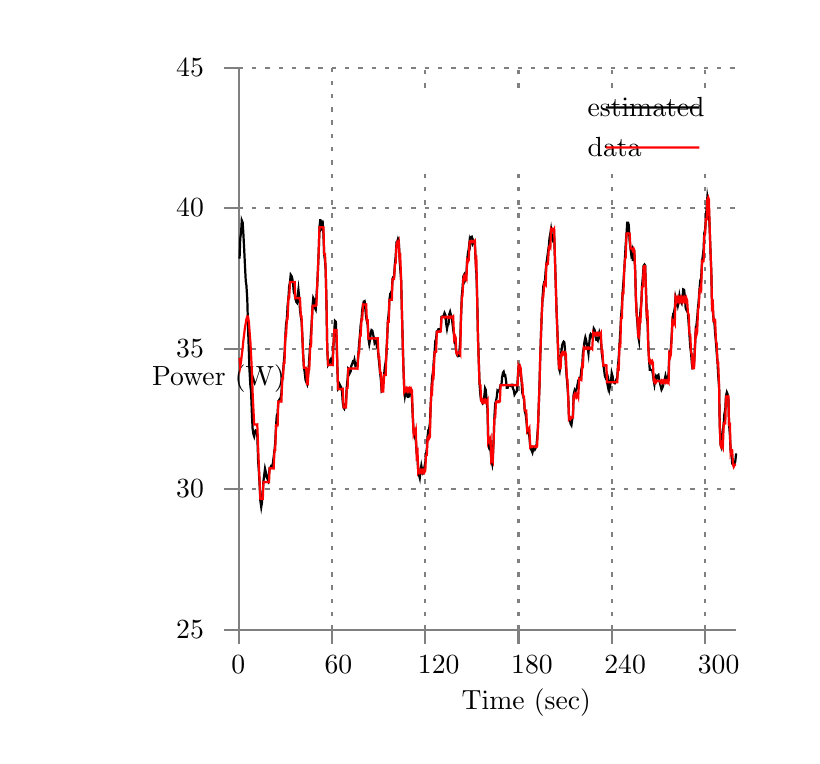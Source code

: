 
\definecolor{white}{RGB}{255,255,255}
\definecolor{c808080}{RGB}{128,128,128}
\definecolor{gray}{RGB}{128,128,128}
\definecolor{c808080}{RGB}{128,128,128}
\definecolor{cff0000}{RGB}{255,0,0}


\def \globalscale {1.0}
\begin{tikzpicture}[y=0.80pt, x=0.80pt, yscale=-\globalscale, xscale=\globalscale, inner sep=0pt, outer sep=0pt]
  \path[rounded corners=0.0cm] (0.0,0.0) rectangle (320.0,320.0);



  \begin{scope}[color=white,draw,line join=miter,line cap=butt,line width=0.800pt]
  \end{scope}
  \begin{scope}[color=black,draw,line join=miter,line cap=butt,line width=0.800pt]
  \end{scope}
  \begin{scope}[color=gray,draw,line join=miter,line cap=butt,line width=0.800pt]
    \path[draw=c808080,dash pattern=on 1.60pt off 3.20pt] (70.3,271.9) -- (295.0,271.9);



  \end{scope}
  \begin{scope}[color=black,draw,line join=miter,line cap=butt,line width=0.800pt]
    \path[draw=c808080] (70.3,271.9) -- (63.6,271.9);



    \begin{scope}[shift={(42.1,275.8)},fill=c808080]
      \path[fill] (0.0,0.0) node[above right] () {25};



    \end{scope}
  \end{scope}
  \begin{scope}[color=black,draw,line join=miter,line cap=butt,line width=0.800pt]
  \end{scope}
  \begin{scope}[color=gray,draw,line join=miter,line cap=butt,line width=0.800pt]
    \path[draw=c808080,dash pattern=on 1.60pt off 3.20pt] (70.3,208.4) -- (295.0,208.4);



  \end{scope}
  \begin{scope}[color=black,draw,line join=miter,line cap=butt,line width=0.800pt]
    \path[draw=c808080] (70.3,208.4) -- (63.6,208.4);



    \begin{scope}[shift={(42.1,212.3)},fill=c808080]
      \path[fill] (0.0,0.0) node[above right] () {30};



    \end{scope}
  \end{scope}
  \begin{scope}[color=black,draw,line join=miter,line cap=butt,line width=0.800pt]
  \end{scope}
  \begin{scope}[color=gray,draw,line join=miter,line cap=butt,line width=0.800pt]
    \path[draw=c808080,dash pattern=on 1.60pt off 3.20pt] (70.3,145.0) -- (295.0,145.0);



  \end{scope}
  \begin{scope}[color=black,draw,line join=miter,line cap=butt,line width=0.800pt]
    \path[draw=c808080] (70.3,145.0) -- (63.6,145.0);



    \begin{scope}[shift={(42.1,148.9)},fill=c808080]
      \path[fill] (0.0,0.0) node[above right] () {35};



    \end{scope}
  \end{scope}
  \begin{scope}[color=black,draw,line join=miter,line cap=butt,line width=0.800pt]
  \end{scope}
  \begin{scope}[color=gray,draw,line join=miter,line cap=butt,line width=0.800pt]
    \path[draw=c808080,dash pattern=on 1.60pt off 3.20pt] (70.3,81.5) -- (295.0,81.5);



  \end{scope}
  \begin{scope}[color=black,draw,line join=miter,line cap=butt,line width=0.800pt]
    \path[draw=c808080] (70.3,81.5) -- (63.6,81.5);



    \begin{scope}[shift={(42.1,85.4)},fill=c808080]
      \path[fill] (0.0,0.0) node[above right] () {40};



    \end{scope}
  \end{scope}
  \begin{scope}[color=black,draw,line join=miter,line cap=butt,line width=0.800pt]
  \end{scope}
  \begin{scope}[color=gray,draw,line join=miter,line cap=butt,line width=0.800pt]
    \path[draw=c808080,dash pattern=on 1.60pt off 3.20pt] (70.3,18.1) -- (295.0,18.1);



  \end{scope}
  \begin{scope}[color=black,draw,line join=miter,line cap=butt,line width=0.800pt]
    \path[draw=c808080] (70.3,18.1) -- (63.6,18.1);



    \begin{scope}[shift={(42.1,22.0)},fill=c808080]
      \path[fill] (0.0,0.0) node[above right] () {45};



    \end{scope}
  \end{scope}
  \begin{scope}[color=black,draw,line join=miter,line cap=butt,line width=0.800pt]
  \end{scope}
  \begin{scope}[color=gray,draw,line join=miter,line cap=butt,line width=0.800pt]
    \path[draw=c808080,dash pattern=on 1.60pt off 3.20pt] (70.3,271.9) -- (70.3,18.1);



  \end{scope}
  \begin{scope}[color=black,draw,line join=miter,line cap=butt,line width=0.800pt]
    \path[draw=c808080] (70.3,271.9) -- (70.3,278.6);



    \begin{scope}[shift={(67.0,291.5)},fill=c808080]
      \path[fill] (0.0,0.0) node[above right] () {0};



    \end{scope}
  \end{scope}
  \begin{scope}[color=black,draw,line join=miter,line cap=butt,line width=0.800pt]
  \end{scope}
  \begin{scope}[color=gray,draw,line join=miter,line cap=butt,line width=0.800pt]
    \path[draw=c808080,dash pattern=on 1.60pt off 3.20pt] (112.4,271.9) -- (112.4,18.1);



  \end{scope}
  \begin{scope}[color=black,draw,line join=miter,line cap=butt,line width=0.800pt]
    \path[draw=c808080] (112.4,271.9) -- (112.4,278.6);



    \begin{scope}[shift={(109.1,291.5)},fill=c808080]
      \path[fill] (0.0,0.0) node[above right] () {60};



    \end{scope}
  \end{scope}
  \begin{scope}[color=black,draw,line join=miter,line cap=butt,line width=0.800pt]
  \end{scope}
  \begin{scope}[color=gray,draw,line join=miter,line cap=butt,line width=0.800pt]
    \path[draw=c808080,dash pattern=on 1.60pt off 3.20pt] (154.6,271.9) -- (154.6,63.1)(154.6,27.1) -- (154.6,18.1);



  \end{scope}
  \begin{scope}[color=black,draw,line join=miter,line cap=butt,line width=0.800pt]
    \path[draw=c808080] (154.6,271.9) -- (154.6,278.6);



    \begin{scope}[shift={(151.3,291.5)},fill=c808080]
      \path[fill] (0.0,0.0) node[above right] () {120};



    \end{scope}
  \end{scope}
  \begin{scope}[color=black,draw,line join=miter,line cap=butt,line width=0.800pt]
  \end{scope}
  \begin{scope}[color=gray,draw,line join=miter,line cap=butt,line width=0.800pt]
    \path[draw=c808080,dash pattern=on 1.60pt off 3.20pt] (196.7,271.9) -- (196.7,63.1)(196.7,27.1) -- (196.7,18.1);



  \end{scope}
  \begin{scope}[color=black,draw,line join=miter,line cap=butt,line width=0.800pt]
    \path[draw=c808080] (196.7,271.9) -- (196.7,278.6);



    \begin{scope}[shift={(193.4,291.5)},fill=c808080]
      \path[fill] (0.0,0.0) node[above right] () {180};



    \end{scope}
  \end{scope}
  \begin{scope}[color=black,draw,line join=miter,line cap=butt,line width=0.800pt]
  \end{scope}
  \begin{scope}[color=gray,draw,line join=miter,line cap=butt,line width=0.800pt]
    \path[draw=c808080,dash pattern=on 1.60pt off 3.20pt] (238.8,271.9) -- (238.8,63.1)(238.8,27.1) -- (238.8,18.1);



  \end{scope}
  \begin{scope}[color=black,draw,line join=miter,line cap=butt,line width=0.800pt]
    \path[draw=c808080] (238.8,271.9) -- (238.8,278.6);



    \begin{scope}[shift={(235.5,291.5)},fill=c808080]
      \path[fill] (0.0,0.0) node[above right] () {240};



    \end{scope}
  \end{scope}
  \begin{scope}[color=black,draw,line join=miter,line cap=butt,line width=0.800pt]
  \end{scope}
  \begin{scope}[color=gray,draw,line join=miter,line cap=butt,line width=0.800pt]
    \path[draw=c808080,dash pattern=on 1.60pt off 3.20pt] (281.0,271.9) -- (281.0,63.1)(281.0,27.1) -- (281.0,18.1);



  \end{scope}
  \begin{scope}[color=black,draw,line join=miter,line cap=butt,line width=0.800pt]
    \path[draw=c808080] (281.0,271.9) -- (281.0,278.6);



    \begin{scope}[shift={(277.7,291.5)},fill=c808080]
      \path[fill] (0.0,0.0) node[above right] () {300};



    \end{scope}
  \end{scope}
  \begin{scope}[color=black,draw,line join=miter,line cap=butt,line width=0.800pt]
  \end{scope}
  \begin{scope}[color=black,draw,line join=miter,line cap=butt,line width=0.800pt]
    \path[draw=c808080] (70.3,18.1) -- (70.3,271.9) -- (295.0,271.9)(295.0,18.1)(70.3,18.1);



  \end{scope}
  \begin{scope}[color=black,draw,line join=miter,line cap=butt,line width=0.800pt]
    \begin{scope}[shift={(31.2,164.8)},rotate=270.0,fill=black]
      \path[fill] (0.0,0.0) node[above right] () {Power (W)};



    \end{scope}
  \end{scope}
  \begin{scope}[color=black,draw,line join=miter,line cap=butt,line width=0.800pt]
    \begin{scope}[shift={(171.0,311.3)},fill=black]
      \path[fill] (0.0,0.0) node[above right] () {Time (sec)};



    \end{scope}
  \end{scope}
  \begin{scope}[color=black,draw,line join=miter,line cap=butt,line width=0.800pt]
  \end{scope}
    \begin{scope}[color=black,draw,line join=miter,line cap=butt,line width=0.800pt]
      \begin{scope}[shift={(227.9,40.0)},fill=black]
        \path[fill] (0.0,0.0) node[above right] () {estimated};



      \end{scope}
    \end{scope}
    \begin{scope}[color=black,draw,line join=miter,line cap=butt,line width=0.800pt]
      \path[draw=black] (236.2,36.1) -- (278.4,36.1)(70.7,104.3) -- (71.0,95.3) -- (71.4,92.5) -- (71.7,87.0) -- (72.1,88.0) -- (72.4,92.5) -- (72.8,100.3) -- (73.1,106.5) -- (73.5,114.4) -- (73.8,116.4) -- (74.2,122.9) -- (74.5,134.2) -- (74.9,146.1) -- (75.2,155.0) -- (75.6,161.7) -- (75.9,164.3) -- (76.3,174.9) -- (76.6,181.1) -- (77.0,183.7) -- (77.3,184.6) -- (77.7,182.6) -- (78.0,181.9) -- (78.4,182.1) -- (78.7,183.5) -- (79.1,195.7) -- (79.4,200.0) -- (79.8,207.3) -- (80.1,213.7) -- (80.5,216.5) -- (80.8,214.6) -- (81.2,209.3) -- (81.5,204.8) -- (81.9,201.6) -- (82.2,199.2) -- (82.6,200.9) -- (82.9,202.9) -- (83.3,203.8) -- (83.6,204.5) -- (84.0,201.4) -- (84.3,198.9) -- (84.7,198.9) -- (85.0,198.0) -- (85.4,198.2) -- (85.7,197.1) -- (86.1,194.0) -- (86.5,190.7) -- (86.8,187.8) -- (87.2,179.6) -- (87.5,175.4) -- (87.9,174.2) -- (88.2,168.8) -- (88.6,168.2) -- (88.9,167.7) -- (89.3,167.1) -- (89.6,165.1) -- (90.0,158.4) -- (90.3,155.8) -- (90.7,151.3) -- (91.0,147.7) -- (91.4,139.1) -- (91.7,133.9) -- (92.1,131.4) -- (92.4,125.6) -- (92.8,121.9) -- (93.1,117.0) -- (93.5,114.9) -- (93.8,111.6) -- (94.2,112.2) -- (94.5,113.2) -- (94.9,115.9) -- (95.2,119.3) -- (95.6,120.4) -- (95.9,122.1) -- (96.3,123.8) -- (96.6,124.2) -- (97.0,120.7) -- (97.3,118.3) -- (97.7,122.4) -- (98.0,127.6) -- (98.4,130.5) -- (98.7,132.3) -- (99.1,140.3) -- (99.4,147.3) -- (99.8,153.6) -- (100.1,155.4) -- (100.5,159.1) -- (100.8,159.9) -- (101.2,160.9) -- (101.5,158.2) -- (101.9,154.3) -- (102.2,149.1) -- (102.6,143.9) -- (103.0,137.5) -- (103.3,133.2) -- (103.7,125.5) -- (104.0,122.0) -- (104.4,122.8) -- (104.7,126.5) -- (105.1,127.3) -- (105.4,121.9) -- (105.8,116.0) -- (106.1,109.5) -- (106.5,100.0) -- (106.8,90.1) -- (107.2,86.5) -- (107.5,91.1) -- (107.9,90.5) -- (108.2,87.1) -- (108.6,93.4) -- (108.9,102.2) -- (109.3,105.3) -- (109.6,109.4) -- (110.0,126.2) -- (110.3,144.7) -- (110.7,152.3) -- (111.0,151.8) -- (111.4,150.9) -- (111.7,150.1) -- (112.1,151.1) -- (112.4,149.9) -- (112.8,148.4) -- (113.1,143.6) -- (113.5,136.5) -- (113.8,132.4) -- (114.2,132.8) -- (114.5,141.0) -- (114.9,153.6) -- (115.2,163.2) -- (115.6,162.7) -- (115.9,161.1) -- (116.3,161.9) -- (116.6,162.4) -- (117.0,164.4) -- (117.3,169.1) -- (117.7,171.6) -- (118.0,172.1) -- (118.4,170.9) -- (118.8,168.9) -- (119.1,162.7) -- (119.5,158.6) -- (119.8,153.9) -- (120.2,154.3) -- (120.5,156.0) -- (120.9,155.2) -- (121.2,152.7) -- (121.6,151.8) -- (121.9,150.9) -- (122.3,151.3) -- (122.6,150.1) -- (123.0,152.5) -- (123.3,151.9) -- (123.7,152.5) -- (124.0,151.6) -- (124.4,147.0) -- (124.7,142.7) -- (125.1,138.9) -- (125.4,134.3) -- (125.8,131.7) -- (126.1,127.6) -- (126.5,125.0) -- (126.8,123.7) -- (127.2,123.5) -- (127.5,126.9) -- (127.9,130.9) -- (128.2,132.3) -- (128.6,134.4) -- (128.9,140.3) -- (129.3,142.9) -- (129.6,141.2) -- (130.0,137.7) -- (130.3,136.6) -- (130.7,136.9) -- (131.0,138.5) -- (131.4,140.2) -- (131.7,142.4) -- (132.1,141.7) -- (132.4,141.4) -- (132.8,144.5) -- (133.1,144.6) -- (133.5,148.9) -- (133.8,151.9) -- (134.2,156.0) -- (134.6,159.7) -- (134.9,164.3) -- (135.3,164.0) -- (135.6,159.4) -- (136.0,156.9) -- (136.3,153.4) -- (136.7,151.1) -- (137.0,148.2) -- (137.4,139.6) -- (137.7,132.6) -- (138.1,128.9) -- (138.4,122.9) -- (138.8,120.1) -- (139.1,119.8) -- (139.5,118.7) -- (139.8,113.5) -- (140.2,112.5) -- (140.5,112.4) -- (140.9,106.3) -- (141.2,103.6) -- (141.6,97.0) -- (141.9,97.0) -- (142.3,95.4) -- (142.6,96.1) -- (143.0,103.7) -- (143.3,109.1) -- (143.7,114.2) -- (144.0,126.9) -- (144.4,141.9) -- (144.7,152.9) -- (145.1,163.1) -- (145.4,166.2) -- (145.8,163.9) -- (146.1,164.0) -- (146.5,166.6) -- (146.8,166.8) -- (147.2,166.6) -- (147.5,164.7) -- (147.9,163.6) -- (148.2,163.7) -- (148.6,168.1) -- (148.9,174.7) -- (149.3,181.9) -- (149.6,184.5) -- (150.0,185.3) -- (150.3,186.4) -- (150.7,192.0) -- (151.1,195.4) -- (151.4,200.0) -- (151.8,202.2) -- (152.1,203.4) -- (152.5,199.6) -- (152.8,197.8) -- (153.2,199.9) -- (153.5,201.4) -- (153.9,201.1) -- (154.2,198.4) -- (154.6,196.4) -- (154.9,193.0) -- (155.3,190.1) -- (155.6,184.8) -- (156.0,181.6) -- (156.3,181.3) -- (156.7,178.6) -- (157.0,171.4) -- (157.4,163.2) -- (157.7,157.7) -- (158.1,155.5) -- (158.4,150.9) -- (158.8,146.4) -- (159.1,141.7) -- (159.5,140.5) -- (159.8,137.2) -- (160.2,137.0) -- (160.5,136.2) -- (160.9,136.2) -- (161.2,136.2) -- (161.6,136.0) -- (161.9,130.6) -- (162.3,130.5) -- (162.6,130.5) -- (163.0,129.8) -- (163.3,128.9) -- (163.7,129.8) -- (164.0,133.5) -- (164.4,136.0) -- (164.7,134.4) -- (165.1,133.9) -- (165.4,129.6) -- (165.8,128.4) -- (166.1,129.6) -- (166.5,130.5) -- (166.9,133.7) -- (167.2,136.4) -- (167.6,138.9) -- (167.9,141.0) -- (168.3,143.6) -- (168.6,146.7) -- (169.0,147.9) -- (169.3,148.4) -- (169.7,148.3) -- (170.0,146.2) -- (170.4,141.0) -- (170.7,131.4) -- (171.1,121.1) -- (171.4,117.9) -- (171.8,112.3) -- (172.1,111.7) -- (172.5,114.2) -- (172.8,113.4) -- (173.2,110.7) -- (173.5,105.1) -- (173.9,101.5) -- (174.2,100.2) -- (174.6,96.4) -- (174.9,97.8) -- (175.3,94.5) -- (175.6,94.4) -- (176.0,97.0) -- (176.3,96.0) -- (176.7,96.7) -- (177.0,98.4) -- (177.4,105.9) -- (177.7,111.3) -- (178.1,124.9) -- (178.4,140.3) -- (178.8,151.8) -- (179.1,160.9) -- (179.5,166.1) -- (179.8,168.3) -- (180.2,168.9) -- (180.5,169.5) -- (180.9,168.4) -- (181.2,167.0) -- (181.6,162.9) -- (181.9,163.6) -- (182.3,168.0) -- (182.7,172.4) -- (183.0,185.7) -- (183.4,189.8) -- (183.7,190.6) -- (184.1,190.7) -- (184.4,195.0) -- (184.8,196.9) -- (185.1,193.3) -- (185.5,185.4) -- (185.8,176.0) -- (186.2,169.7) -- (186.5,168.8) -- (186.9,166.7) -- (187.2,163.9) -- (187.6,164.3) -- (187.9,164.2) -- (188.3,162.9) -- (188.6,161.4) -- (189.0,161.3) -- (189.3,157.8) -- (189.7,155.8) -- (190.0,155.4) -- (190.4,157.1) -- (190.7,157.0) -- (191.1,159.6) -- (191.4,162.7) -- (191.8,162.7) -- (192.1,161.5) -- (192.5,161.5) -- (192.8,161.6) -- (193.2,161.8) -- (193.5,161.3) -- (193.9,161.3) -- (194.2,163.1) -- (194.6,163.8) -- (194.9,165.7) -- (195.3,165.0) -- (195.6,164.7) -- (196.0,164.0) -- (196.3,159.3) -- (196.7,153.0) -- (197.0,152.7) -- (197.4,153.9) -- (197.7,155.3) -- (198.1,159.9) -- (198.4,164.9) -- (198.8,166.4) -- (199.2,168.1) -- (199.5,172.9) -- (199.9,174.6) -- (200.2,176.7) -- (200.6,181.1) -- (200.9,182.6) -- (201.3,183.5) -- (201.6,184.7) -- (202.0,189.1) -- (202.3,190.2) -- (202.7,191.1) -- (203.0,191.9) -- (203.4,190.0) -- (203.7,189.7) -- (204.1,190.5) -- (204.4,189.9) -- (204.8,188.9) -- (205.1,185.7) -- (205.5,180.3) -- (205.8,172.0) -- (206.2,160.7) -- (206.5,149.3) -- (206.9,137.3) -- (207.2,129.5) -- (207.6,121.5) -- (207.9,116.9) -- (208.3,115.0) -- (208.6,115.1) -- (209.0,109.4) -- (209.3,106.7) -- (209.7,103.7) -- (210.0,101.5) -- (210.4,98.7) -- (210.7,95.1) -- (211.1,92.9) -- (211.4,91.1) -- (211.8,94.3) -- (212.1,95.7) -- (212.5,94.8) -- (212.8,94.0) -- (213.2,105.4) -- (213.5,115.2) -- (213.9,128.2) -- (214.2,135.6) -- (214.6,145.6) -- (215.0,153.9) -- (215.3,155.0) -- (215.7,151.9) -- (216.0,146.8) -- (216.4,143.5) -- (216.7,142.5) -- (217.1,141.8) -- (217.4,142.1) -- (217.8,146.6) -- (218.1,152.7) -- (218.5,158.0) -- (218.8,161.6) -- (219.2,167.7) -- (219.5,176.1) -- (219.9,176.6) -- (220.2,178.9) -- (220.6,179.6) -- (220.9,177.4) -- (221.3,174.8) -- (221.6,165.6) -- (222.0,164.0) -- (222.3,164.9) -- (222.7,163.4) -- (223.0,163.1) -- (223.4,161.0) -- (223.7,159.4) -- (224.1,158.7) -- (224.4,158.8) -- (224.8,157.4) -- (225.1,154.4) -- (225.5,152.2) -- (225.8,147.0) -- (226.2,144.6) -- (226.5,141.8) -- (226.9,139.9) -- (227.2,140.9) -- (227.6,143.2) -- (227.9,144.3) -- (228.3,147.1) -- (228.6,143.2) -- (229.0,139.1) -- (229.3,138.4) -- (229.7,139.0) -- (230.0,139.8) -- (230.4,138.1) -- (230.7,135.9) -- (231.1,136.6) -- (231.5,139.6) -- (231.8,140.9) -- (232.2,140.8) -- (232.5,141.3) -- (232.9,139.1) -- (233.2,137.7) -- (233.6,139.2) -- (233.9,141.4) -- (234.3,146.1) -- (234.6,149.2) -- (235.0,152.5) -- (235.3,154.0) -- (235.7,157.2) -- (236.0,158.0) -- (236.4,157.3) -- (236.7,160.2) -- (237.1,162.2) -- (237.4,160.0) -- (237.8,163.1) -- (238.1,161.5) -- (238.5,159.2) -- (238.8,156.0) -- (239.2,157.5) -- (239.5,159.9) -- (239.9,160.4) -- (240.2,160.6) -- (240.6,159.9) -- (240.9,158.9) -- (241.3,158.1) -- (241.6,153.4) -- (242.0,148.6) -- (242.3,143.4) -- (242.7,137.2) -- (243.0,131.0) -- (243.4,125.5) -- (243.7,120.0) -- (244.1,114.8) -- (244.4,110.5) -- (244.8,103.8) -- (245.1,98.1) -- (245.5,92.9) -- (245.8,88.1) -- (246.2,88.1) -- (246.5,89.1) -- (246.9,96.5) -- (247.3,99.8) -- (247.6,102.2) -- (248.0,100.8) -- (248.3,105.4) -- (248.7,102.2) -- (249.0,101.8) -- (249.4,109.9) -- (249.7,121.0) -- (250.1,129.9) -- (250.4,133.3) -- (250.8,139.5) -- (251.1,141.2) -- (251.5,131.9) -- (251.8,127.6) -- (252.2,123.9) -- (252.5,116.9) -- (252.9,112.1) -- (253.2,107.6) -- (253.6,107.0) -- (253.9,107.4) -- (254.3,119.3) -- (254.6,129.1) -- (255.0,133.4) -- (255.3,143.0) -- (255.7,150.6) -- (256.0,154.5) -- (256.4,154.5) -- (256.7,154.7) -- (257.1,154.8) -- (257.4,156.6) -- (257.8,159.5) -- (258.1,161.2) -- (258.5,158.6) -- (258.8,157.4) -- (259.2,158.1) -- (259.5,157.3) -- (259.9,156.9) -- (260.2,158.8) -- (260.6,160.5) -- (260.9,161.8) -- (261.3,163.5) -- (261.6,162.9) -- (262.0,161.8) -- (262.3,159.9) -- (262.7,159.3) -- (263.1,157.2) -- (263.4,158.4) -- (263.8,159.7) -- (264.1,159.8) -- (264.5,155.8) -- (264.8,147.7) -- (265.2,146.5) -- (265.5,144.9) -- (265.9,139.1) -- (266.2,132.6) -- (266.6,129.2) -- (266.9,128.8) -- (267.3,126.6) -- (267.6,122.2) -- (268.0,124.2) -- (268.3,123.0) -- (268.7,125.4) -- (269.0,124.0) -- (269.4,121.0) -- (269.7,122.6) -- (270.1,123.9) -- (270.4,124.5) -- (270.8,121.7) -- (271.1,118.2) -- (271.5,118.4) -- (271.8,121.2) -- (272.2,126.6) -- (272.5,127.5) -- (272.9,128.2) -- (273.2,128.7) -- (273.6,134.1) -- (273.9,138.5) -- (274.3,144.5) -- (274.6,146.4) -- (275.0,151.7) -- (275.3,153.8) -- (275.7,153.6) -- (276.0,151.6) -- (276.4,144.1) -- (276.7,137.5) -- (277.1,134.1) -- (277.4,131.4) -- (277.8,126.1) -- (278.1,123.3) -- (278.5,117.6) -- (278.8,114.2) -- (279.2,113.0) -- (279.6,105.5) -- (279.9,103.5) -- (280.3,100.0) -- (280.6,93.0) -- (281.0,91.1) -- (281.3,86.5) -- (281.7,80.7) -- (282.0,76.7) -- (282.4,79.6) -- (282.7,82.6) -- (283.1,92.1) -- (283.4,100.6) -- (283.8,110.6) -- (284.1,124.9) -- (284.5,128.1) -- (284.8,131.9) -- (285.2,133.3) -- (285.5,137.9) -- (285.9,142.0) -- (286.2,146.6) -- (286.6,151.3) -- (286.9,157.1) -- (287.3,162.1) -- (287.6,179.4) -- (288.0,188.6) -- (288.3,189.4) -- (288.7,184.9) -- (289.0,182.3) -- (289.4,178.8) -- (289.7,174.4) -- (290.1,172.5) -- (290.4,166.5) -- (290.8,164.7) -- (291.1,165.4) -- (291.5,167.9) -- (291.8,179.1) -- (292.2,184.3) -- (292.5,190.7) -- (292.9,192.1) -- (293.2,196.8) -- (293.6,197.4) -- (293.9,197.8) -- (294.3,196.8) -- (294.6,196.0) -- (295.0,192.3);



    \end{scope}
    \begin{scope}[color=black,draw,line join=miter,line cap=butt,line width=0.800pt]
      \begin{scope}[shift={(227.9,58.0)},fill=black]
        \path[fill] (0.0,0.0) node[above right] () {data};



      \end{scope}
    \end{scope}
    \begin{scope}[color=black,draw,line join=miter,line cap=butt,line width=0.800pt]
      \path[draw=cff0000] (236.2,54.1) -- (278.4,54.1)(70.7,149.1) -- (71.0,153.0) -- (71.4,150.7) -- (71.7,147.9) -- (72.1,144.8) -- (72.4,141.5) -- (72.8,138.4) -- (73.1,135.7) -- (73.5,133.6) -- (73.8,131.6) -- (74.2,130.4) -- (74.5,130.4) -- (74.9,132.9) -- (75.2,136.9) -- (75.6,142.1) -- (75.9,147.7) -- (76.3,155.8) -- (76.6,164.9) -- (77.0,173.1) -- (77.3,179.2) -- (77.7,179.2) -- (78.0,179.2) -- (78.4,179.3) -- (78.7,179.2) -- (79.1,189.7) -- (79.4,197.3) -- (79.8,205.7) -- (80.1,212.9) -- (80.5,212.9) -- (80.8,212.9) -- (81.2,212.9) -- (81.5,205.2) -- (81.9,205.3) -- (82.2,205.2) -- (82.6,205.3) -- (82.9,205.2) -- (83.3,205.3) -- (83.6,205.2) -- (84.0,205.3) -- (84.3,199.0) -- (84.7,199.1) -- (85.0,199.0) -- (85.4,199.1) -- (85.7,199.0) -- (86.1,199.1) -- (86.5,190.8) -- (86.8,190.8) -- (87.2,179.7) -- (87.5,179.8) -- (87.9,179.7) -- (88.2,168.9) -- (88.6,168.8) -- (88.9,168.9) -- (89.3,168.8) -- (89.6,168.9) -- (90.0,158.4) -- (90.3,158.4) -- (90.7,151.3) -- (91.0,151.3) -- (91.4,139.1) -- (91.7,139.2) -- (92.1,131.4) -- (92.4,131.5) -- (92.8,121.9) -- (93.1,122.0) -- (93.5,114.9) -- (93.8,114.9) -- (94.2,114.9) -- (94.5,114.9) -- (94.9,114.9) -- (95.2,114.9) -- (95.6,114.9) -- (95.9,122.2) -- (96.3,122.1) -- (96.6,122.2) -- (97.0,122.1) -- (97.3,122.2) -- (97.7,122.1) -- (98.0,122.2) -- (98.4,130.5) -- (98.7,130.5) -- (99.1,140.3) -- (99.4,147.3) -- (99.8,153.6) -- (100.1,153.6) -- (100.5,153.6) -- (100.8,153.6) -- (101.2,160.9) -- (101.5,161.0) -- (101.9,154.3) -- (102.2,154.3) -- (102.6,143.9) -- (103.0,143.9) -- (103.3,133.2) -- (103.7,125.6) -- (104.0,125.5) -- (104.4,125.6) -- (104.7,125.5) -- (105.1,125.6) -- (105.4,125.5) -- (105.8,116.1) -- (106.1,109.5) -- (106.5,100.0) -- (106.8,90.1) -- (107.2,90.1) -- (107.5,90.1) -- (107.9,90.2) -- (108.2,90.1) -- (108.6,90.2) -- (108.9,102.2) -- (109.3,102.2) -- (109.6,109.4) -- (110.0,126.2) -- (110.3,144.7) -- (110.7,152.4) -- (111.0,152.3) -- (111.4,152.4) -- (111.7,152.3) -- (112.1,152.4) -- (112.4,152.3) -- (112.8,152.4) -- (113.1,143.6) -- (113.5,136.5) -- (113.8,136.5) -- (114.2,136.5) -- (114.5,136.5) -- (114.9,153.6) -- (115.2,163.2) -- (115.6,163.3) -- (115.9,163.2) -- (116.3,163.3) -- (116.6,163.2) -- (117.0,163.3) -- (117.3,163.2) -- (117.7,171.6) -- (118.0,171.6) -- (118.4,171.6) -- (118.8,171.6) -- (119.1,162.8) -- (119.5,162.7) -- (119.8,154.0) -- (120.2,153.9) -- (120.5,154.0) -- (120.9,153.9) -- (121.2,154.0) -- (121.6,153.9) -- (121.9,154.0) -- (122.3,153.9) -- (122.6,154.0) -- (123.0,153.9) -- (123.3,154.0) -- (123.7,153.9) -- (124.0,154.0) -- (124.4,147.0) -- (124.7,147.0) -- (125.1,138.9) -- (125.4,139.0) -- (125.8,131.7) -- (126.1,131.7) -- (126.5,125.0) -- (126.8,125.1) -- (127.2,125.0) -- (127.5,125.1) -- (127.9,125.0) -- (128.2,132.4) -- (128.6,132.3) -- (128.9,140.4) -- (129.3,140.3) -- (129.6,140.4) -- (130.0,140.3) -- (130.3,140.4) -- (130.7,140.3) -- (131.0,140.4) -- (131.4,140.3) -- (131.7,140.4) -- (132.1,140.3) -- (132.4,140.4) -- (132.8,140.3) -- (133.1,140.3) -- (133.5,148.9) -- (133.8,148.9) -- (134.2,156.0) -- (134.6,156.0) -- (134.9,164.3) -- (135.3,164.3) -- (135.6,164.3) -- (136.0,156.9) -- (136.3,156.9) -- (136.7,156.9) -- (137.0,148.2) -- (137.4,139.7) -- (137.7,132.6) -- (138.1,132.7) -- (138.4,122.9) -- (138.8,122.9) -- (139.1,122.9) -- (139.5,122.9) -- (139.8,113.5) -- (140.2,113.5) -- (140.5,113.5) -- (140.9,106.9) -- (141.2,106.3) -- (141.6,98.0) -- (141.9,97.0) -- (142.3,98.0) -- (142.6,97.0) -- (143.0,104.4) -- (143.3,103.7) -- (143.7,114.5) -- (144.0,126.9) -- (144.4,142.5) -- (144.7,152.9) -- (145.1,164.0) -- (145.4,163.1) -- (145.8,164.0) -- (146.1,163.1) -- (146.5,164.0) -- (146.8,163.1) -- (147.2,164.0) -- (147.5,163.1) -- (147.9,164.0) -- (148.2,163.1) -- (148.6,164.0) -- (148.9,174.7) -- (149.3,183.1) -- (149.6,181.9) -- (150.0,183.1) -- (150.3,181.9) -- (150.7,193.2) -- (151.1,192.0) -- (151.4,200.8) -- (151.8,200.0) -- (152.1,200.8) -- (152.5,200.0) -- (152.8,200.8) -- (153.2,200.0) -- (153.5,200.8) -- (153.9,200.0) -- (154.2,200.8) -- (154.6,200.0) -- (154.9,193.2) -- (155.3,193.0) -- (155.6,185.6) -- (156.0,184.8) -- (156.3,185.6) -- (156.7,184.8) -- (157.0,171.4) -- (157.4,163.2) -- (157.7,164.0) -- (158.1,155.5) -- (158.4,156.4) -- (158.8,146.4) -- (159.1,146.4) -- (159.5,146.4) -- (159.8,137.4) -- (160.2,137.2) -- (160.5,137.4) -- (160.9,137.2) -- (161.2,137.4) -- (161.6,137.2) -- (161.9,131.0) -- (162.3,130.6) -- (162.6,130.7) -- (163.0,130.6) -- (163.3,131.0) -- (163.7,130.6) -- (164.0,130.7) -- (164.4,130.6) -- (164.7,131.0) -- (165.1,130.6) -- (165.4,131.0) -- (165.8,130.6) -- (166.1,131.0) -- (166.5,130.6) -- (166.9,131.0) -- (167.2,130.6) -- (167.6,139.9) -- (167.9,138.9) -- (168.3,139.9) -- (168.6,146.7) -- (169.0,147.5) -- (169.3,146.7) -- (169.7,146.8) -- (170.0,146.7) -- (170.4,147.5) -- (170.7,131.4) -- (171.1,122.2) -- (171.4,121.1) -- (171.8,113.3) -- (172.1,112.3) -- (172.5,113.3) -- (172.8,112.3) -- (173.2,113.3) -- (173.5,105.1) -- (173.9,105.7) -- (174.2,105.1) -- (174.6,96.8) -- (174.9,96.4) -- (175.3,96.8) -- (175.6,96.4) -- (176.0,96.8) -- (176.3,96.4) -- (176.7,96.8) -- (177.0,96.4) -- (177.4,106.9) -- (177.7,105.9) -- (178.1,126.0) -- (178.4,140.3) -- (178.8,152.6) -- (179.1,160.9) -- (179.5,161.5) -- (179.8,168.3) -- (180.2,169.1) -- (180.5,168.3) -- (180.9,169.1) -- (181.2,168.3) -- (181.6,169.1) -- (181.9,168.3) -- (182.3,169.1) -- (182.7,168.3) -- (183.0,186.9) -- (183.4,185.7) -- (183.7,186.9) -- (184.1,185.7) -- (184.4,195.8) -- (184.8,195.0) -- (185.1,195.8) -- (185.5,185.4) -- (185.8,176.7) -- (186.2,176.0) -- (186.5,169.1) -- (186.9,168.8) -- (187.2,169.1) -- (187.6,168.8) -- (187.9,169.1) -- (188.3,168.8) -- (188.6,161.5) -- (189.0,161.4) -- (189.3,161.5) -- (189.7,161.4) -- (190.0,161.5) -- (190.4,161.4) -- (190.7,161.5) -- (191.1,161.4) -- (191.4,161.5) -- (191.8,161.4) -- (192.1,161.5) -- (192.5,161.4) -- (192.8,161.5) -- (193.2,161.4) -- (193.5,161.5) -- (193.9,161.4) -- (194.2,161.5) -- (194.6,161.4) -- (194.9,161.5) -- (195.3,161.4) -- (195.6,161.5) -- (196.0,161.4) -- (196.3,161.5) -- (196.7,153.0) -- (197.0,153.9) -- (197.4,153.0) -- (197.7,153.9) -- (198.1,159.9) -- (198.4,160.2) -- (198.8,166.4) -- (199.2,166.6) -- (199.5,172.9) -- (199.9,172.9) -- (200.2,172.9) -- (200.6,181.8) -- (200.9,181.1) -- (201.3,181.8) -- (201.6,181.1) -- (202.0,189.4) -- (202.3,189.1) -- (202.7,189.4) -- (203.0,189.1) -- (203.4,189.2) -- (203.7,189.1) -- (204.1,189.4) -- (204.4,189.1) -- (204.8,189.4) -- (205.1,189.1) -- (205.5,180.5) -- (205.8,172.0) -- (206.2,161.5) -- (206.5,149.3) -- (206.9,137.4) -- (207.2,129.5) -- (207.6,121.5) -- (207.9,121.5) -- (208.3,115.8) -- (208.6,115.0) -- (209.0,115.8) -- (209.3,106.7) -- (209.7,106.9) -- (210.0,106.7) -- (210.4,99.3) -- (210.7,98.7) -- (211.1,99.3) -- (211.4,91.1) -- (211.8,91.7) -- (212.1,91.1) -- (212.5,91.7) -- (212.8,91.1) -- (213.2,105.7) -- (213.5,115.2) -- (213.9,128.5) -- (214.2,135.6) -- (214.6,146.3) -- (215.0,153.9) -- (215.3,154.0) -- (215.7,153.9) -- (216.0,147.5) -- (216.4,146.8) -- (216.7,147.5) -- (217.1,146.8) -- (217.4,147.5) -- (217.8,146.8) -- (218.1,147.5) -- (218.5,158.0) -- (218.8,159.0) -- (219.2,167.7) -- (219.5,176.7) -- (219.9,176.1) -- (220.2,176.7) -- (220.6,176.1) -- (220.9,176.2) -- (221.3,176.1) -- (221.6,166.6) -- (222.0,165.6) -- (222.3,166.6) -- (222.7,165.6) -- (223.0,166.6) -- (223.4,165.6) -- (223.7,166.6) -- (224.1,158.7) -- (224.4,159.0) -- (224.8,158.7) -- (225.1,159.0) -- (225.5,152.2) -- (225.8,152.6) -- (226.2,144.6) -- (226.5,145.0) -- (226.9,144.6) -- (227.2,145.0) -- (227.6,144.6) -- (227.9,145.0) -- (228.3,144.6) -- (228.6,145.0) -- (229.0,144.6) -- (229.3,145.0) -- (229.7,144.6) -- (230.0,145.0) -- (230.4,138.1) -- (230.7,138.7) -- (231.1,138.1) -- (231.5,138.7) -- (231.8,138.1) -- (232.2,138.7) -- (232.5,138.1) -- (232.9,138.7) -- (233.2,138.1) -- (233.6,138.7) -- (233.9,138.1) -- (234.3,146.3) -- (234.6,146.1) -- (235.0,152.6) -- (235.3,152.5) -- (235.7,152.6) -- (236.0,152.5) -- (236.4,152.5) -- (236.7,160.2) -- (237.1,160.2) -- (237.4,160.2) -- (237.8,160.2) -- (238.1,160.2) -- (238.5,160.2) -- (238.8,160.2) -- (239.2,160.2) -- (239.5,160.2) -- (239.9,160.2) -- (240.2,160.2) -- (240.6,160.2) -- (240.9,160.2) -- (241.3,160.2) -- (241.6,153.4) -- (242.0,153.9) -- (242.3,143.4) -- (242.7,143.7) -- (243.0,131.0) -- (243.4,131.0) -- (243.7,120.0) -- (244.1,120.0) -- (244.4,110.5) -- (244.8,104.4) -- (245.1,103.8) -- (245.5,93.0) -- (245.8,92.9) -- (246.2,93.0) -- (246.5,92.9) -- (246.9,93.0) -- (247.3,99.8) -- (247.6,99.8) -- (248.0,99.8) -- (248.3,100.6) -- (248.7,99.8) -- (249.0,100.6) -- (249.4,109.9) -- (249.7,122.2) -- (250.1,129.9) -- (250.4,131.0) -- (250.8,139.5) -- (251.1,139.9) -- (251.5,131.9) -- (251.8,132.3) -- (252.2,123.9) -- (252.5,117.1) -- (252.9,116.9) -- (253.2,108.2) -- (253.6,107.6) -- (253.9,107.7) -- (254.3,119.3) -- (254.6,129.8) -- (255.0,129.1) -- (255.3,143.7) -- (255.7,150.6) -- (256.0,151.3) -- (256.4,150.6) -- (256.7,151.3) -- (257.1,150.6) -- (257.4,151.3) -- (257.8,159.5) -- (258.1,160.2) -- (258.5,159.5) -- (258.8,160.2) -- (259.2,159.5) -- (259.5,159.6) -- (259.9,159.5) -- (260.2,159.6) -- (260.6,159.5) -- (260.9,160.2) -- (261.3,159.5) -- (261.6,160.2) -- (262.0,159.5) -- (262.3,160.2) -- (262.7,159.5) -- (263.1,160.2) -- (263.4,159.5) -- (263.8,160.2) -- (264.1,159.5) -- (264.5,160.2) -- (264.8,147.7) -- (265.2,148.8) -- (265.5,147.7) -- (265.9,139.9) -- (266.2,132.6) -- (266.6,133.6) -- (266.9,132.6) -- (267.3,133.6) -- (267.6,122.2) -- (268.0,123.4) -- (268.3,122.2) -- (268.7,123.4) -- (269.0,122.2) -- (269.4,123.4) -- (269.7,122.2) -- (270.1,123.4) -- (270.4,122.2) -- (270.8,123.4) -- (271.1,122.2) -- (271.5,123.4) -- (271.8,122.2) -- (272.2,123.4) -- (272.5,122.2) -- (272.9,123.4) -- (273.2,128.7) -- (273.6,129.8) -- (273.9,138.5) -- (274.3,138.7) -- (274.6,146.4) -- (275.0,147.5) -- (275.3,153.8) -- (275.7,153.9) -- (276.0,153.8) -- (276.4,145.0) -- (276.7,137.5) -- (277.1,138.7) -- (277.4,137.5) -- (277.8,127.2) -- (278.1,126.1) -- (278.5,118.4) -- (278.8,117.6) -- (279.2,118.4) -- (279.6,105.5) -- (279.9,105.7) -- (280.3,105.5) -- (280.6,94.2) -- (281.0,93.0) -- (281.3,86.5) -- (281.7,86.5) -- (282.0,77.7) -- (282.4,76.7) -- (282.7,77.7) -- (283.1,92.1) -- (283.4,100.6) -- (283.8,110.6) -- (284.1,126.0) -- (284.5,124.9) -- (284.8,132.3) -- (285.2,131.9) -- (285.5,131.9) -- (285.9,142.0) -- (286.2,142.5) -- (286.6,151.3) -- (286.9,151.3) -- (287.3,162.1) -- (287.6,180.5) -- (288.0,188.6) -- (288.3,189.4) -- (288.7,188.6) -- (289.0,189.4) -- (289.4,178.8) -- (289.7,178.9) -- (290.1,178.8) -- (290.4,166.6) -- (290.8,166.5) -- (291.1,166.6) -- (291.5,166.5) -- (291.8,179.3) -- (292.2,179.1) -- (292.5,192.0) -- (292.9,190.7) -- (293.2,190.8) -- (293.6,197.4) -- (293.9,198.3) -- (294.3,197.4) -- (294.6,197.4) -- (295.0,197.4);



    \end{scope}
  \begin{scope}[color=white,draw=cff0000,line join=miter,line cap=butt,line width=1.600pt]
  \end{scope}
  \begin{scope}[color=black,draw,line join=miter,line cap=butt,line width=1.600pt]
  \end{scope}
  \begin{scope}[color=black,draw=black,line join=miter,line cap=butt,line width=0.800pt]
  \end{scope}
  \begin{scope}[color=black,draw,line join=miter,line cap=butt,line width=0.800pt]
  \end{scope}

\end{tikzpicture}

